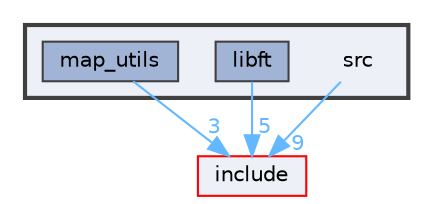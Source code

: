 digraph "/home/ssergiu/projects/cub3d/src"
{
 // INTERACTIVE_SVG=YES
 // LATEX_PDF_SIZE
  bgcolor="transparent";
  edge [fontname=Helvetica,fontsize=10,labelfontname=Helvetica,labelfontsize=10];
  node [fontname=Helvetica,fontsize=10,shape=box,height=0.2,width=0.4];
  compound=true
  subgraph clusterdir_68267d1309a1af8e8297ef4c3efbcdba {
    graph [ bgcolor="#edf0f7", pencolor="grey25", label="", fontname=Helvetica,fontsize=10 style="filled,bold", URL="dir_68267d1309a1af8e8297ef4c3efbcdba.html",tooltip=""]
    dir_68267d1309a1af8e8297ef4c3efbcdba [shape=plaintext, label="src"];
  dir_0875826b1a8f3435681a79fbc69263bd [label="libft", fillcolor="#a2b4d6", color="grey25", style="filled", URL="dir_0875826b1a8f3435681a79fbc69263bd.html",tooltip=""];
  dir_a5d8ae9b85f85725a0c4fd3090f05021 [label="map_utils", fillcolor="#a2b4d6", color="grey25", style="filled", URL="dir_a5d8ae9b85f85725a0c4fd3090f05021.html",tooltip=""];
  }
  dir_d44c64559bbebec7f509842c48db8b23 [label="include", fillcolor="#edf0f7", color="red", style="filled", URL="dir_d44c64559bbebec7f509842c48db8b23.html",tooltip=""];
  dir_68267d1309a1af8e8297ef4c3efbcdba->dir_d44c64559bbebec7f509842c48db8b23 [headlabel="9", labeldistance=1.5 headhref="dir_000029_000013.html" color="steelblue1" fontcolor="steelblue1"];
  dir_0875826b1a8f3435681a79fbc69263bd->dir_d44c64559bbebec7f509842c48db8b23 [headlabel="5", labeldistance=1.5 headhref="dir_000018_000013.html" color="steelblue1" fontcolor="steelblue1"];
  dir_a5d8ae9b85f85725a0c4fd3090f05021->dir_d44c64559bbebec7f509842c48db8b23 [headlabel="3", labeldistance=1.5 headhref="dir_000021_000013.html" color="steelblue1" fontcolor="steelblue1"];
}
